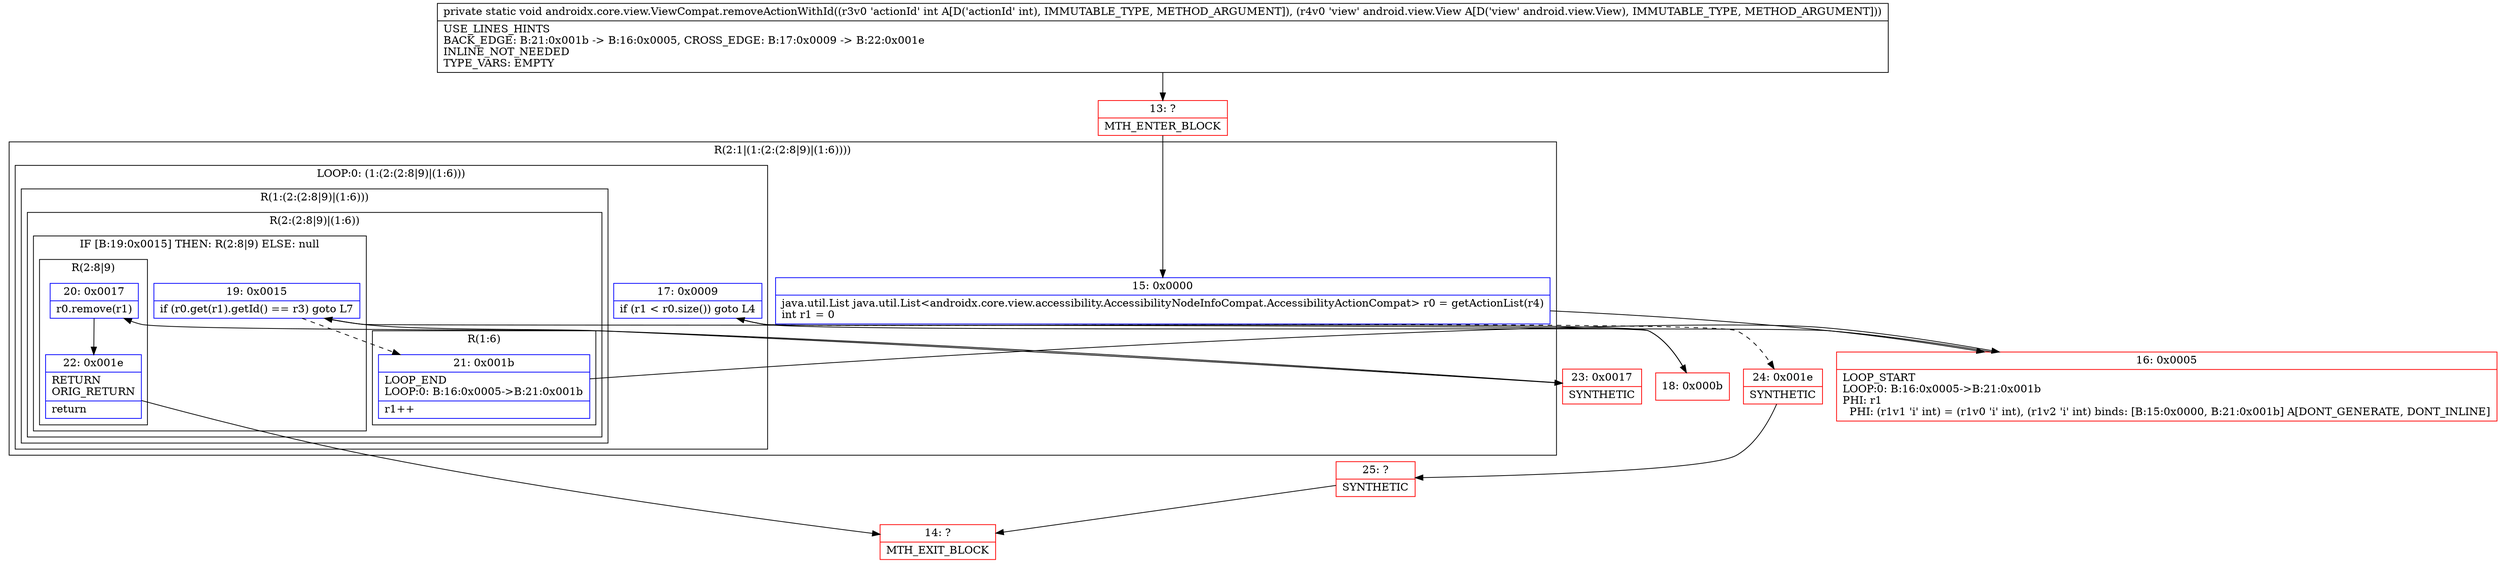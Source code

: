 digraph "CFG forandroidx.core.view.ViewCompat.removeActionWithId(ILandroid\/view\/View;)V" {
subgraph cluster_Region_188647683 {
label = "R(2:1|(1:(2:(2:8|9)|(1:6))))";
node [shape=record,color=blue];
Node_15 [shape=record,label="{15\:\ 0x0000|java.util.List java.util.List\<androidx.core.view.accessibility.AccessibilityNodeInfoCompat.AccessibilityActionCompat\> r0 = getActionList(r4)\lint r1 = 0\l}"];
subgraph cluster_LoopRegion_1153105234 {
label = "LOOP:0: (1:(2:(2:8|9)|(1:6)))";
node [shape=record,color=blue];
Node_17 [shape=record,label="{17\:\ 0x0009|if (r1 \< r0.size()) goto L4\l}"];
subgraph cluster_Region_802445844 {
label = "R(1:(2:(2:8|9)|(1:6)))";
node [shape=record,color=blue];
subgraph cluster_Region_1164182567 {
label = "R(2:(2:8|9)|(1:6))";
node [shape=record,color=blue];
subgraph cluster_IfRegion_681810869 {
label = "IF [B:19:0x0015] THEN: R(2:8|9) ELSE: null";
node [shape=record,color=blue];
Node_19 [shape=record,label="{19\:\ 0x0015|if (r0.get(r1).getId() == r3) goto L7\l}"];
subgraph cluster_Region_1688807061 {
label = "R(2:8|9)";
node [shape=record,color=blue];
Node_20 [shape=record,label="{20\:\ 0x0017|r0.remove(r1)\l}"];
Node_22 [shape=record,label="{22\:\ 0x001e|RETURN\lORIG_RETURN\l|return\l}"];
}
}
subgraph cluster_Region_463523218 {
label = "R(1:6)";
node [shape=record,color=blue];
Node_21 [shape=record,label="{21\:\ 0x001b|LOOP_END\lLOOP:0: B:16:0x0005\-\>B:21:0x001b\l|r1++\l}"];
}
}
}
}
}
Node_13 [shape=record,color=red,label="{13\:\ ?|MTH_ENTER_BLOCK\l}"];
Node_16 [shape=record,color=red,label="{16\:\ 0x0005|LOOP_START\lLOOP:0: B:16:0x0005\-\>B:21:0x001b\lPHI: r1 \l  PHI: (r1v1 'i' int) = (r1v0 'i' int), (r1v2 'i' int) binds: [B:15:0x0000, B:21:0x001b] A[DONT_GENERATE, DONT_INLINE]\l}"];
Node_18 [shape=record,color=red,label="{18\:\ 0x000b}"];
Node_23 [shape=record,color=red,label="{23\:\ 0x0017|SYNTHETIC\l}"];
Node_14 [shape=record,color=red,label="{14\:\ ?|MTH_EXIT_BLOCK\l}"];
Node_24 [shape=record,color=red,label="{24\:\ 0x001e|SYNTHETIC\l}"];
Node_25 [shape=record,color=red,label="{25\:\ ?|SYNTHETIC\l}"];
MethodNode[shape=record,label="{private static void androidx.core.view.ViewCompat.removeActionWithId((r3v0 'actionId' int A[D('actionId' int), IMMUTABLE_TYPE, METHOD_ARGUMENT]), (r4v0 'view' android.view.View A[D('view' android.view.View), IMMUTABLE_TYPE, METHOD_ARGUMENT]))  | USE_LINES_HINTS\lBACK_EDGE: B:21:0x001b \-\> B:16:0x0005, CROSS_EDGE: B:17:0x0009 \-\> B:22:0x001e\lINLINE_NOT_NEEDED\lTYPE_VARS: EMPTY\l}"];
MethodNode -> Node_13;Node_15 -> Node_16;
Node_17 -> Node_18;
Node_17 -> Node_24[style=dashed];
Node_19 -> Node_21[style=dashed];
Node_19 -> Node_23;
Node_20 -> Node_22;
Node_22 -> Node_14;
Node_21 -> Node_16;
Node_13 -> Node_15;
Node_16 -> Node_17;
Node_18 -> Node_19;
Node_23 -> Node_20;
Node_24 -> Node_25;
Node_25 -> Node_14;
}

